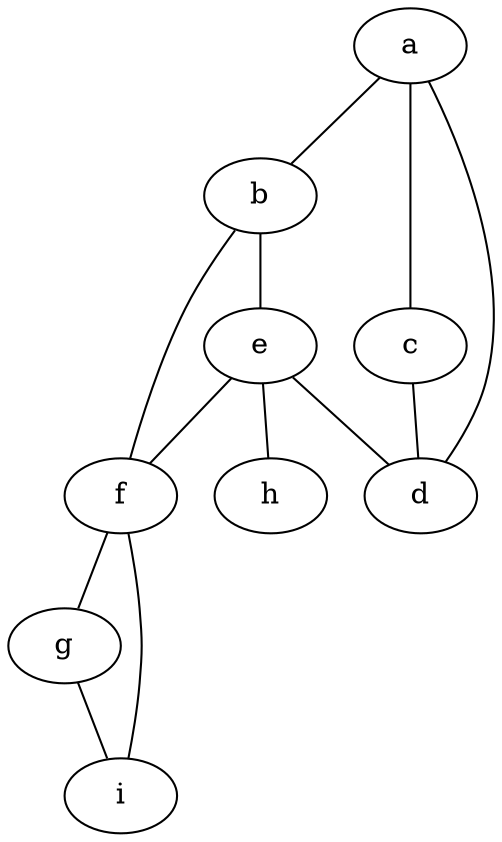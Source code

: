 Graph {
a [label="a"];
b [label="b"];
c [label="c"];
d [label="d"];
e [label="e"];
f [label="f"];
g [label="g"];
h [label="h"];
i [label="i"];
a -- b [label=""];
a -- c [label=""];
a -- d [label=""];
b -- e [label=""];
b -- f [label=""];
c -- d [label=""];
e -- d [label=""];
e -- f [label=""];
e -- h [label=""];
f -- g [label=""];
f -- i [label=""];
g -- i [label=""];
	
}
